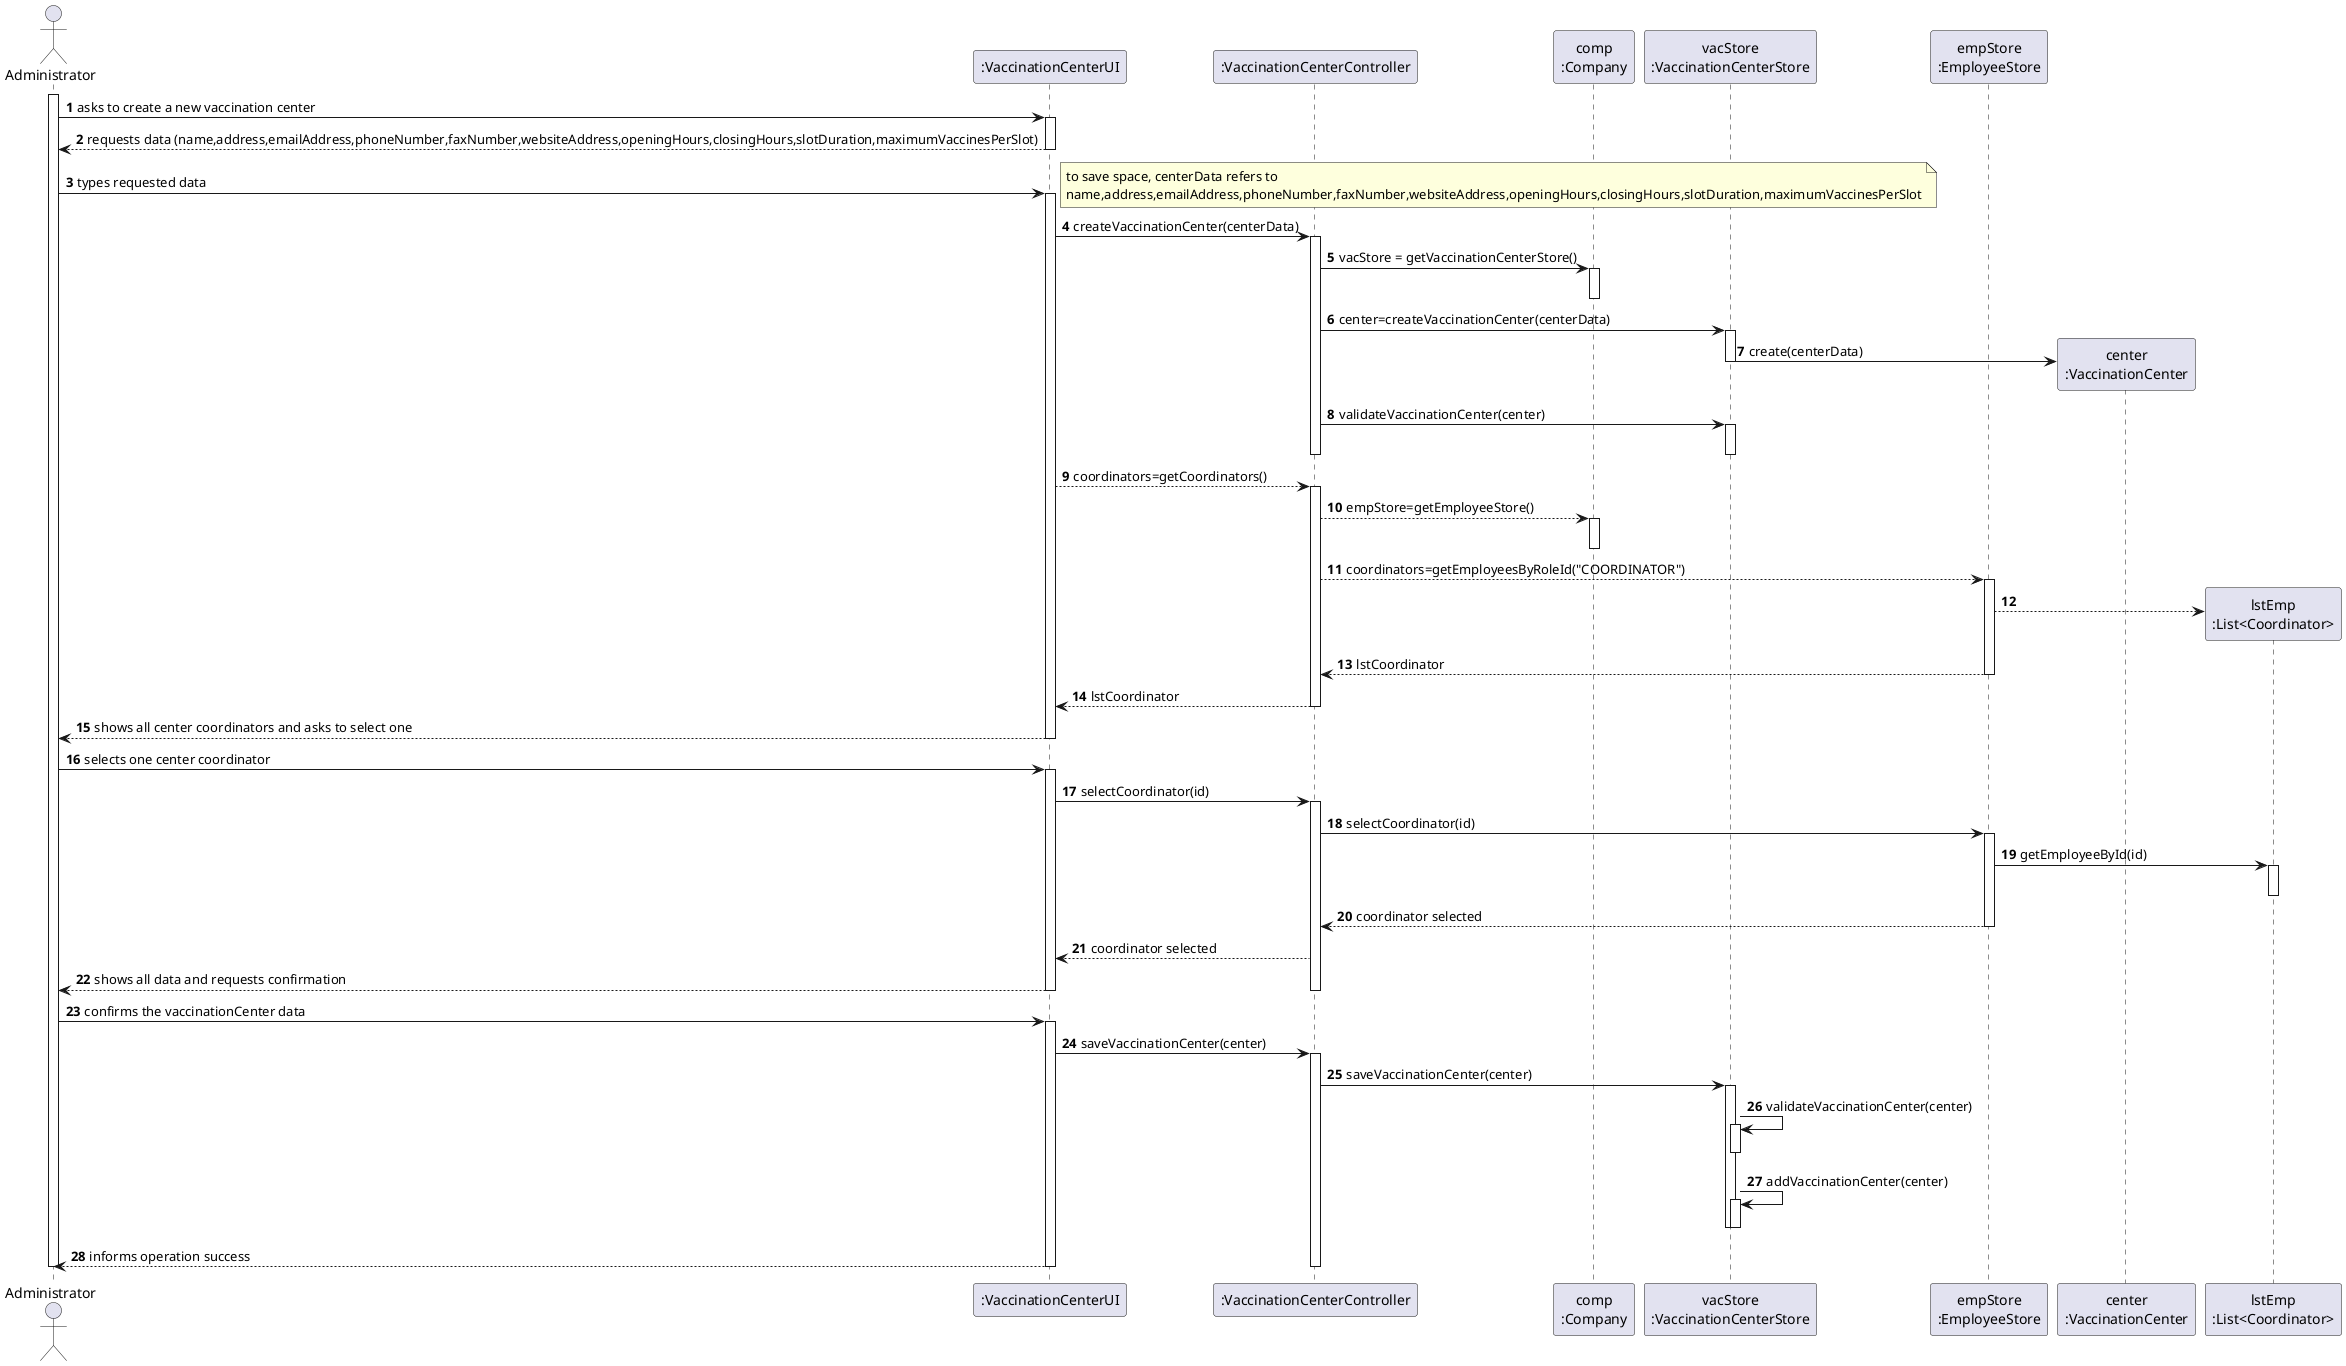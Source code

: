 @startuml US09_SD
autonumber
actor "Administrator" as ADM

participant ":VaccinationCenterUI" as UI
participant ":VaccinationCenterController" as CTRL
participant "comp\n:Company" as COMP
participant "vacStore\n:VaccinationCenterStore" as VACSTORE
participant "empStore\n:EmployeeStore" as EMPSTORE
participant "center\n:VaccinationCenter" as CENTER
participant "lstEmp\n:List<Coordinator>" as LSTEMP

activate ADM 
ADM -> UI : asks to create a new vaccination center
activate UI

UI --> ADM : requests data (name,address,emailAddress,phoneNumber,faxNumber,websiteAddress,openingHours,closingHours,slotDuration,maximumVaccinesPerSlot)
deactivate UI

ADM -> UI : types requested data
activate UI

note right
    to save space, centerData refers to 
    name,address,emailAddress,phoneNumber,faxNumber,websiteAddress,openingHours,closingHours,slotDuration,maximumVaccinesPerSlot
end note

UI -> CTRL : createVaccinationCenter(centerData)
activate CTRL

CTRL -> COMP : vacStore = getVaccinationCenterStore()
activate COMP
deactivate COMP

CTRL -> VACSTORE : center=createVaccinationCenter(centerData)
activate VACSTORE

VACSTORE -> CENTER** : create(centerData)
deactivate VACSTORE

CTRL -> VACSTORE : validateVaccinationCenter(center)
activate VACSTORE
deactivate VACSTORE

deactivate CTRL

UI --> CTRL : coordinators=getCoordinators()
activate CTRL

CTRL --> COMP : empStore=getEmployeeStore()
activate COMP
deactivate COMP

CTRL --> EMPSTORE : coordinators=getEmployeesByRoleId("COORDINATOR")
activate EMPSTORE

EMPSTORE --> LSTEMP** 
EMPSTORE --> CTRL : lstCoordinator
deactivate EMPSTORE

CTRL --> UI : lstCoordinator
deactivate CTRL

UI --> ADM : shows all center coordinators and asks to select one
deactivate UI

ADM -> UI : selects one center coordinator
activate UI

UI -> CTRL : selectCoordinator(id)
activate CTRL

CTRL -> EMPSTORE: selectCoordinator(id)
activate EMPSTORE

EMPSTORE -> LSTEMP: getEmployeeById(id)
activate LSTEMP
deactivate LSTEMP

EMPSTORE --> CTRL : coordinator selected
deactivate EMPSTORE

CTRL --> UI : coordinator selected

UI --> ADM: shows all data and requests confirmation
deactivate VACSTORE
deactivate CTRL
deactivate UI

ADM -> UI : confirms the vaccinationCenter data
activate UI
UI -> CTRL : saveVaccinationCenter(center)
activate CTRL

CTRL -> VACSTORE : saveVaccinationCenter(center)
activate VACSTORE

VACSTORE -> VACSTORE : validateVaccinationCenter(center)
activate VACSTORE
deactivate VACSTORE

VACSTORE -> VACSTORE : addVaccinationCenter(center)
activate VACSTORE
deactivate VACSTORE

UI --> ADM : informs operation success
deactivate COMP
deactivate CTRL
deactivate UI

deactivate ADM

@enduml